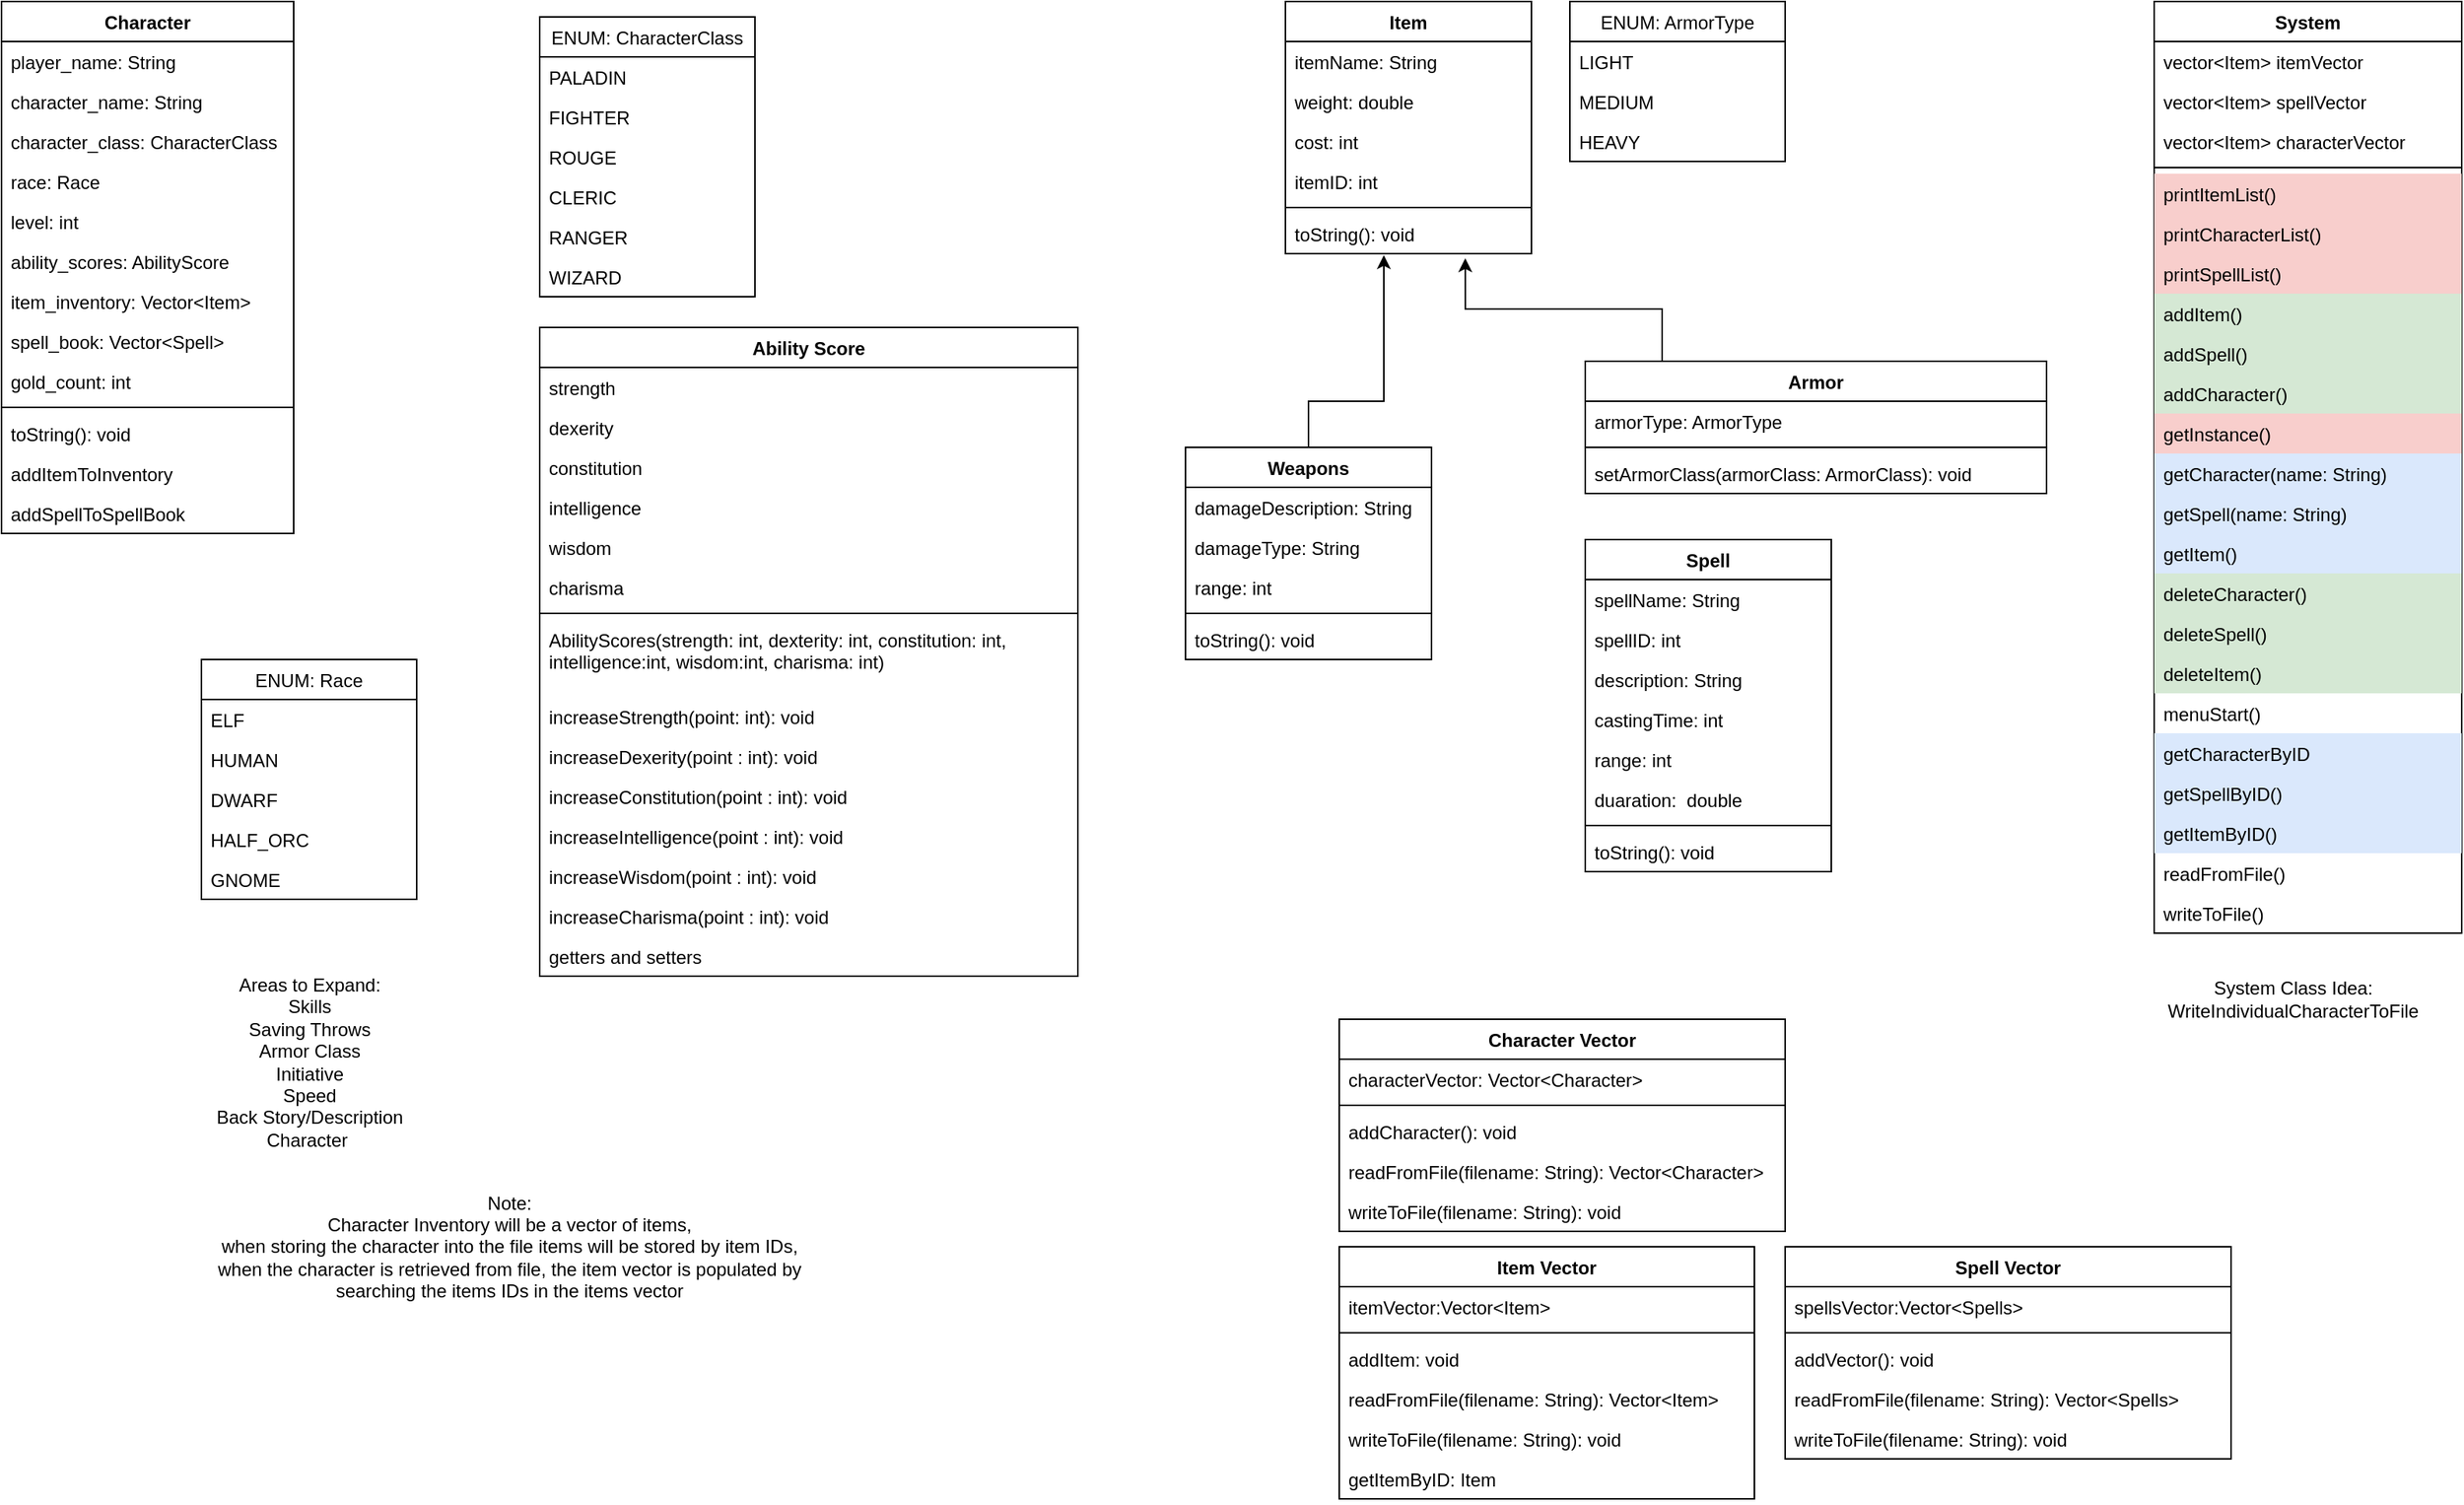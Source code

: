 <mxfile version="14.6.1" type="github">
  <diagram id="Je7I39BmtPtjrCUue1-P" name="Page-1">
    <mxGraphModel dx="2272" dy="762" grid="1" gridSize="10" guides="1" tooltips="1" connect="1" arrows="1" fold="1" page="1" pageScale="1" pageWidth="850" pageHeight="1100" math="0" shadow="0">
      <root>
        <mxCell id="0" />
        <mxCell id="1" parent="0" />
        <mxCell id="IpAcerIv8zXEbrTue4mf-1" value="Character" style="swimlane;fontStyle=1;align=center;verticalAlign=top;childLayout=stackLayout;horizontal=1;startSize=26;horizontalStack=0;resizeParent=1;resizeParentMax=0;resizeLast=0;collapsible=1;marginBottom=0;" parent="1" vertex="1">
          <mxGeometry x="-410" y="40" width="190" height="346" as="geometry" />
        </mxCell>
        <mxCell id="IpAcerIv8zXEbrTue4mf-30" value="player_name: String" style="text;strokeColor=none;fillColor=none;align=left;verticalAlign=top;spacingLeft=4;spacingRight=4;overflow=hidden;rotatable=0;points=[[0,0.5],[1,0.5]];portConstraint=eastwest;" parent="IpAcerIv8zXEbrTue4mf-1" vertex="1">
          <mxGeometry y="26" width="190" height="26" as="geometry" />
        </mxCell>
        <mxCell id="IpAcerIv8zXEbrTue4mf-31" value="character_name: String" style="text;strokeColor=none;fillColor=none;align=left;verticalAlign=top;spacingLeft=4;spacingRight=4;overflow=hidden;rotatable=0;points=[[0,0.5],[1,0.5]];portConstraint=eastwest;" parent="IpAcerIv8zXEbrTue4mf-1" vertex="1">
          <mxGeometry y="52" width="190" height="26" as="geometry" />
        </mxCell>
        <mxCell id="IpAcerIv8zXEbrTue4mf-32" value="character_class: CharacterClass" style="text;strokeColor=none;fillColor=none;align=left;verticalAlign=top;spacingLeft=4;spacingRight=4;overflow=hidden;rotatable=0;points=[[0,0.5],[1,0.5]];portConstraint=eastwest;" parent="IpAcerIv8zXEbrTue4mf-1" vertex="1">
          <mxGeometry y="78" width="190" height="26" as="geometry" />
        </mxCell>
        <mxCell id="IpAcerIv8zXEbrTue4mf-33" value="race: Race" style="text;strokeColor=none;fillColor=none;align=left;verticalAlign=top;spacingLeft=4;spacingRight=4;overflow=hidden;rotatable=0;points=[[0,0.5],[1,0.5]];portConstraint=eastwest;" parent="IpAcerIv8zXEbrTue4mf-1" vertex="1">
          <mxGeometry y="104" width="190" height="26" as="geometry" />
        </mxCell>
        <mxCell id="IpAcerIv8zXEbrTue4mf-34" value="level: int" style="text;strokeColor=none;fillColor=none;align=left;verticalAlign=top;spacingLeft=4;spacingRight=4;overflow=hidden;rotatable=0;points=[[0,0.5],[1,0.5]];portConstraint=eastwest;" parent="IpAcerIv8zXEbrTue4mf-1" vertex="1">
          <mxGeometry y="130" width="190" height="26" as="geometry" />
        </mxCell>
        <mxCell id="IpAcerIv8zXEbrTue4mf-36" value="ability_scores: AbilityScore" style="text;strokeColor=none;fillColor=none;align=left;verticalAlign=top;spacingLeft=4;spacingRight=4;overflow=hidden;rotatable=0;points=[[0,0.5],[1,0.5]];portConstraint=eastwest;" parent="IpAcerIv8zXEbrTue4mf-1" vertex="1">
          <mxGeometry y="156" width="190" height="26" as="geometry" />
        </mxCell>
        <mxCell id="IpAcerIv8zXEbrTue4mf-136" value="item_inventory: Vector&lt;Item&gt;" style="text;strokeColor=none;fillColor=none;align=left;verticalAlign=top;spacingLeft=4;spacingRight=4;overflow=hidden;rotatable=0;points=[[0,0.5],[1,0.5]];portConstraint=eastwest;" parent="IpAcerIv8zXEbrTue4mf-1" vertex="1">
          <mxGeometry y="182" width="190" height="26" as="geometry" />
        </mxCell>
        <mxCell id="IpAcerIv8zXEbrTue4mf-75" value="spell_book: Vector&lt;Spell&gt;" style="text;strokeColor=none;fillColor=none;align=left;verticalAlign=top;spacingLeft=4;spacingRight=4;overflow=hidden;rotatable=0;points=[[0,0.5],[1,0.5]];portConstraint=eastwest;" parent="IpAcerIv8zXEbrTue4mf-1" vertex="1">
          <mxGeometry y="208" width="190" height="26" as="geometry" />
        </mxCell>
        <mxCell id="IpAcerIv8zXEbrTue4mf-37" value="gold_count: int" style="text;strokeColor=none;fillColor=none;align=left;verticalAlign=top;spacingLeft=4;spacingRight=4;overflow=hidden;rotatable=0;points=[[0,0.5],[1,0.5]];portConstraint=eastwest;" parent="IpAcerIv8zXEbrTue4mf-1" vertex="1">
          <mxGeometry y="234" width="190" height="26" as="geometry" />
        </mxCell>
        <mxCell id="IpAcerIv8zXEbrTue4mf-3" value="" style="line;strokeWidth=1;fillColor=none;align=left;verticalAlign=middle;spacingTop=-1;spacingLeft=3;spacingRight=3;rotatable=0;labelPosition=right;points=[];portConstraint=eastwest;" parent="IpAcerIv8zXEbrTue4mf-1" vertex="1">
          <mxGeometry y="260" width="190" height="8" as="geometry" />
        </mxCell>
        <mxCell id="a0Ji7yqXD6FnGkVI4aoF-14" value="toString(): void" style="text;strokeColor=none;fillColor=none;align=left;verticalAlign=top;spacingLeft=4;spacingRight=4;overflow=hidden;rotatable=0;points=[[0,0.5],[1,0.5]];portConstraint=eastwest;" vertex="1" parent="IpAcerIv8zXEbrTue4mf-1">
          <mxGeometry y="268" width="190" height="26" as="geometry" />
        </mxCell>
        <mxCell id="IpAcerIv8zXEbrTue4mf-135" value="addItemToInventory" style="text;strokeColor=none;fillColor=none;align=left;verticalAlign=top;spacingLeft=4;spacingRight=4;overflow=hidden;rotatable=0;points=[[0,0.5],[1,0.5]];portConstraint=eastwest;" parent="IpAcerIv8zXEbrTue4mf-1" vertex="1">
          <mxGeometry y="294" width="190" height="26" as="geometry" />
        </mxCell>
        <mxCell id="a0Ji7yqXD6FnGkVI4aoF-15" value="addSpellToSpellBook" style="text;strokeColor=none;fillColor=none;align=left;verticalAlign=top;spacingLeft=4;spacingRight=4;overflow=hidden;rotatable=0;points=[[0,0.5],[1,0.5]];portConstraint=eastwest;" vertex="1" parent="IpAcerIv8zXEbrTue4mf-1">
          <mxGeometry y="320" width="190" height="26" as="geometry" />
        </mxCell>
        <mxCell id="IpAcerIv8zXEbrTue4mf-5" value="Item" style="swimlane;fontStyle=1;align=center;verticalAlign=top;childLayout=stackLayout;horizontal=1;startSize=26;horizontalStack=0;resizeParent=1;resizeParentMax=0;resizeLast=0;collapsible=1;marginBottom=0;" parent="1" vertex="1">
          <mxGeometry x="425" y="40" width="160" height="164" as="geometry" />
        </mxCell>
        <mxCell id="IpAcerIv8zXEbrTue4mf-6" value="itemName: String" style="text;strokeColor=none;fillColor=none;align=left;verticalAlign=top;spacingLeft=4;spacingRight=4;overflow=hidden;rotatable=0;points=[[0,0.5],[1,0.5]];portConstraint=eastwest;" parent="IpAcerIv8zXEbrTue4mf-5" vertex="1">
          <mxGeometry y="26" width="160" height="26" as="geometry" />
        </mxCell>
        <mxCell id="IpAcerIv8zXEbrTue4mf-54" value="weight: double" style="text;strokeColor=none;fillColor=none;align=left;verticalAlign=top;spacingLeft=4;spacingRight=4;overflow=hidden;rotatable=0;points=[[0,0.5],[1,0.5]];portConstraint=eastwest;" parent="IpAcerIv8zXEbrTue4mf-5" vertex="1">
          <mxGeometry y="52" width="160" height="26" as="geometry" />
        </mxCell>
        <mxCell id="IpAcerIv8zXEbrTue4mf-55" value="cost: int" style="text;strokeColor=none;fillColor=none;align=left;verticalAlign=top;spacingLeft=4;spacingRight=4;overflow=hidden;rotatable=0;points=[[0,0.5],[1,0.5]];portConstraint=eastwest;" parent="IpAcerIv8zXEbrTue4mf-5" vertex="1">
          <mxGeometry y="78" width="160" height="26" as="geometry" />
        </mxCell>
        <mxCell id="IpAcerIv8zXEbrTue4mf-126" value="itemID: int" style="text;strokeColor=none;fillColor=none;align=left;verticalAlign=top;spacingLeft=4;spacingRight=4;overflow=hidden;rotatable=0;points=[[0,0.5],[1,0.5]];portConstraint=eastwest;" parent="IpAcerIv8zXEbrTue4mf-5" vertex="1">
          <mxGeometry y="104" width="160" height="26" as="geometry" />
        </mxCell>
        <mxCell id="IpAcerIv8zXEbrTue4mf-7" value="" style="line;strokeWidth=1;fillColor=none;align=left;verticalAlign=middle;spacingTop=-1;spacingLeft=3;spacingRight=3;rotatable=0;labelPosition=right;points=[];portConstraint=eastwest;" parent="IpAcerIv8zXEbrTue4mf-5" vertex="1">
          <mxGeometry y="130" width="160" height="8" as="geometry" />
        </mxCell>
        <mxCell id="IpAcerIv8zXEbrTue4mf-8" value="toString(): void" style="text;strokeColor=none;fillColor=none;align=left;verticalAlign=top;spacingLeft=4;spacingRight=4;overflow=hidden;rotatable=0;points=[[0,0.5],[1,0.5]];portConstraint=eastwest;" parent="IpAcerIv8zXEbrTue4mf-5" vertex="1">
          <mxGeometry y="138" width="160" height="26" as="geometry" />
        </mxCell>
        <mxCell id="IpAcerIv8zXEbrTue4mf-9" value="Item Vector" style="swimlane;fontStyle=1;align=center;verticalAlign=top;childLayout=stackLayout;horizontal=1;startSize=26;horizontalStack=0;resizeParent=1;resizeParentMax=0;resizeLast=0;collapsible=1;marginBottom=0;" parent="1" vertex="1">
          <mxGeometry x="460" y="850" width="270" height="164" as="geometry" />
        </mxCell>
        <mxCell id="IpAcerIv8zXEbrTue4mf-10" value="itemVector:Vector&lt;Item&gt;" style="text;strokeColor=none;fillColor=none;align=left;verticalAlign=top;spacingLeft=4;spacingRight=4;overflow=hidden;rotatable=0;points=[[0,0.5],[1,0.5]];portConstraint=eastwest;" parent="IpAcerIv8zXEbrTue4mf-9" vertex="1">
          <mxGeometry y="26" width="270" height="26" as="geometry" />
        </mxCell>
        <mxCell id="IpAcerIv8zXEbrTue4mf-11" value="" style="line;strokeWidth=1;fillColor=none;align=left;verticalAlign=middle;spacingTop=-1;spacingLeft=3;spacingRight=3;rotatable=0;labelPosition=right;points=[];portConstraint=eastwest;" parent="IpAcerIv8zXEbrTue4mf-9" vertex="1">
          <mxGeometry y="52" width="270" height="8" as="geometry" />
        </mxCell>
        <mxCell id="IpAcerIv8zXEbrTue4mf-12" value="addItem: void" style="text;strokeColor=none;fillColor=none;align=left;verticalAlign=top;spacingLeft=4;spacingRight=4;overflow=hidden;rotatable=0;points=[[0,0.5],[1,0.5]];portConstraint=eastwest;" parent="IpAcerIv8zXEbrTue4mf-9" vertex="1">
          <mxGeometry y="60" width="270" height="26" as="geometry" />
        </mxCell>
        <mxCell id="IpAcerIv8zXEbrTue4mf-142" value="readFromFile(filename: String): Vector&lt;Item&gt;" style="text;strokeColor=none;fillColor=none;align=left;verticalAlign=top;spacingLeft=4;spacingRight=4;overflow=hidden;rotatable=0;points=[[0,0.5],[1,0.5]];portConstraint=eastwest;" parent="IpAcerIv8zXEbrTue4mf-9" vertex="1">
          <mxGeometry y="86" width="270" height="26" as="geometry" />
        </mxCell>
        <mxCell id="IpAcerIv8zXEbrTue4mf-143" value="writeToFile(filename: String): void" style="text;strokeColor=none;fillColor=none;align=left;verticalAlign=top;spacingLeft=4;spacingRight=4;overflow=hidden;rotatable=0;points=[[0,0.5],[1,0.5]];portConstraint=eastwest;" parent="IpAcerIv8zXEbrTue4mf-9" vertex="1">
          <mxGeometry y="112" width="270" height="26" as="geometry" />
        </mxCell>
        <mxCell id="IpAcerIv8zXEbrTue4mf-144" value="getItemByID: Item" style="text;strokeColor=none;fillColor=none;align=left;verticalAlign=top;spacingLeft=4;spacingRight=4;overflow=hidden;rotatable=0;points=[[0,0.5],[1,0.5]];portConstraint=eastwest;" parent="IpAcerIv8zXEbrTue4mf-9" vertex="1">
          <mxGeometry y="138" width="270" height="26" as="geometry" />
        </mxCell>
        <mxCell id="IpAcerIv8zXEbrTue4mf-13" value="Spell" style="swimlane;fontStyle=1;align=center;verticalAlign=top;childLayout=stackLayout;horizontal=1;startSize=26;horizontalStack=0;resizeParent=1;resizeParentMax=0;resizeLast=0;collapsible=1;marginBottom=0;" parent="1" vertex="1">
          <mxGeometry x="620" y="390" width="160" height="216" as="geometry" />
        </mxCell>
        <mxCell id="IpAcerIv8zXEbrTue4mf-14" value="spellName: String" style="text;strokeColor=none;fillColor=none;align=left;verticalAlign=top;spacingLeft=4;spacingRight=4;overflow=hidden;rotatable=0;points=[[0,0.5],[1,0.5]];portConstraint=eastwest;" parent="IpAcerIv8zXEbrTue4mf-13" vertex="1">
          <mxGeometry y="26" width="160" height="26" as="geometry" />
        </mxCell>
        <mxCell id="IpAcerIv8zXEbrTue4mf-137" value="spellID: int" style="text;strokeColor=none;fillColor=none;align=left;verticalAlign=top;spacingLeft=4;spacingRight=4;overflow=hidden;rotatable=0;points=[[0,0.5],[1,0.5]];portConstraint=eastwest;" parent="IpAcerIv8zXEbrTue4mf-13" vertex="1">
          <mxGeometry y="52" width="160" height="26" as="geometry" />
        </mxCell>
        <mxCell id="IpAcerIv8zXEbrTue4mf-121" value="description: String" style="text;strokeColor=none;fillColor=none;align=left;verticalAlign=top;spacingLeft=4;spacingRight=4;overflow=hidden;rotatable=0;points=[[0,0.5],[1,0.5]];portConstraint=eastwest;" parent="IpAcerIv8zXEbrTue4mf-13" vertex="1">
          <mxGeometry y="78" width="160" height="26" as="geometry" />
        </mxCell>
        <mxCell id="IpAcerIv8zXEbrTue4mf-122" value="castingTime: int" style="text;strokeColor=none;fillColor=none;align=left;verticalAlign=top;spacingLeft=4;spacingRight=4;overflow=hidden;rotatable=0;points=[[0,0.5],[1,0.5]];portConstraint=eastwest;" parent="IpAcerIv8zXEbrTue4mf-13" vertex="1">
          <mxGeometry y="104" width="160" height="26" as="geometry" />
        </mxCell>
        <mxCell id="IpAcerIv8zXEbrTue4mf-123" value="range: int" style="text;strokeColor=none;fillColor=none;align=left;verticalAlign=top;spacingLeft=4;spacingRight=4;overflow=hidden;rotatable=0;points=[[0,0.5],[1,0.5]];portConstraint=eastwest;" parent="IpAcerIv8zXEbrTue4mf-13" vertex="1">
          <mxGeometry y="130" width="160" height="26" as="geometry" />
        </mxCell>
        <mxCell id="IpAcerIv8zXEbrTue4mf-124" value="duaration:  double" style="text;strokeColor=none;fillColor=none;align=left;verticalAlign=top;spacingLeft=4;spacingRight=4;overflow=hidden;rotatable=0;points=[[0,0.5],[1,0.5]];portConstraint=eastwest;" parent="IpAcerIv8zXEbrTue4mf-13" vertex="1">
          <mxGeometry y="156" width="160" height="26" as="geometry" />
        </mxCell>
        <mxCell id="IpAcerIv8zXEbrTue4mf-15" value="" style="line;strokeWidth=1;fillColor=none;align=left;verticalAlign=middle;spacingTop=-1;spacingLeft=3;spacingRight=3;rotatable=0;labelPosition=right;points=[];portConstraint=eastwest;" parent="IpAcerIv8zXEbrTue4mf-13" vertex="1">
          <mxGeometry y="182" width="160" height="8" as="geometry" />
        </mxCell>
        <mxCell id="IpAcerIv8zXEbrTue4mf-16" value="toString(): void" style="text;strokeColor=none;fillColor=none;align=left;verticalAlign=top;spacingLeft=4;spacingRight=4;overflow=hidden;rotatable=0;points=[[0,0.5],[1,0.5]];portConstraint=eastwest;" parent="IpAcerIv8zXEbrTue4mf-13" vertex="1">
          <mxGeometry y="190" width="160" height="26" as="geometry" />
        </mxCell>
        <mxCell id="IpAcerIv8zXEbrTue4mf-17" value="Ability Score" style="swimlane;fontStyle=1;align=center;verticalAlign=top;childLayout=stackLayout;horizontal=1;startSize=26;horizontalStack=0;resizeParent=1;resizeParentMax=0;resizeLast=0;collapsible=1;marginBottom=0;" parent="1" vertex="1">
          <mxGeometry x="-60" y="252" width="350" height="422" as="geometry" />
        </mxCell>
        <mxCell id="IpAcerIv8zXEbrTue4mf-104" value="strength" style="text;strokeColor=none;fillColor=none;align=left;verticalAlign=top;spacingLeft=4;spacingRight=4;overflow=hidden;rotatable=0;points=[[0,0.5],[1,0.5]];portConstraint=eastwest;" parent="IpAcerIv8zXEbrTue4mf-17" vertex="1">
          <mxGeometry y="26" width="350" height="26" as="geometry" />
        </mxCell>
        <mxCell id="IpAcerIv8zXEbrTue4mf-105" value="dexerity" style="text;strokeColor=none;fillColor=none;align=left;verticalAlign=top;spacingLeft=4;spacingRight=4;overflow=hidden;rotatable=0;points=[[0,0.5],[1,0.5]];portConstraint=eastwest;" parent="IpAcerIv8zXEbrTue4mf-17" vertex="1">
          <mxGeometry y="52" width="350" height="26" as="geometry" />
        </mxCell>
        <mxCell id="IpAcerIv8zXEbrTue4mf-18" value="constitution" style="text;strokeColor=none;fillColor=none;align=left;verticalAlign=top;spacingLeft=4;spacingRight=4;overflow=hidden;rotatable=0;points=[[0,0.5],[1,0.5]];portConstraint=eastwest;" parent="IpAcerIv8zXEbrTue4mf-17" vertex="1">
          <mxGeometry y="78" width="350" height="26" as="geometry" />
        </mxCell>
        <mxCell id="IpAcerIv8zXEbrTue4mf-106" value="intelligence" style="text;strokeColor=none;fillColor=none;align=left;verticalAlign=top;spacingLeft=4;spacingRight=4;overflow=hidden;rotatable=0;points=[[0,0.5],[1,0.5]];portConstraint=eastwest;" parent="IpAcerIv8zXEbrTue4mf-17" vertex="1">
          <mxGeometry y="104" width="350" height="26" as="geometry" />
        </mxCell>
        <mxCell id="IpAcerIv8zXEbrTue4mf-107" value="wisdom" style="text;strokeColor=none;fillColor=none;align=left;verticalAlign=top;spacingLeft=4;spacingRight=4;overflow=hidden;rotatable=0;points=[[0,0.5],[1,0.5]];portConstraint=eastwest;" parent="IpAcerIv8zXEbrTue4mf-17" vertex="1">
          <mxGeometry y="130" width="350" height="26" as="geometry" />
        </mxCell>
        <mxCell id="IpAcerIv8zXEbrTue4mf-108" value="charisma" style="text;strokeColor=none;fillColor=none;align=left;verticalAlign=top;spacingLeft=4;spacingRight=4;overflow=hidden;rotatable=0;points=[[0,0.5],[1,0.5]];portConstraint=eastwest;" parent="IpAcerIv8zXEbrTue4mf-17" vertex="1">
          <mxGeometry y="156" width="350" height="26" as="geometry" />
        </mxCell>
        <mxCell id="IpAcerIv8zXEbrTue4mf-19" value="" style="line;strokeWidth=1;fillColor=none;align=left;verticalAlign=middle;spacingTop=-1;spacingLeft=3;spacingRight=3;rotatable=0;labelPosition=right;points=[];portConstraint=eastwest;" parent="IpAcerIv8zXEbrTue4mf-17" vertex="1">
          <mxGeometry y="182" width="350" height="8" as="geometry" />
        </mxCell>
        <mxCell id="IpAcerIv8zXEbrTue4mf-20" value="AbilityScores(strength: int, dexterity: int, constitution: int, &#xa;intelligence:int, wisdom:int, charisma: int)" style="text;strokeColor=none;fillColor=none;align=left;verticalAlign=top;spacingLeft=4;spacingRight=4;overflow=hidden;rotatable=0;points=[[0,0.5],[1,0.5]];portConstraint=eastwest;" parent="IpAcerIv8zXEbrTue4mf-17" vertex="1">
          <mxGeometry y="190" width="350" height="50" as="geometry" />
        </mxCell>
        <mxCell id="jsiTyBa5Mc0k6cZtZ1w--1" value="increaseStrength(point: int): void" style="text;strokeColor=none;fillColor=none;align=left;verticalAlign=top;spacingLeft=4;spacingRight=4;overflow=hidden;rotatable=0;points=[[0,0.5],[1,0.5]];portConstraint=eastwest;" parent="IpAcerIv8zXEbrTue4mf-17" vertex="1">
          <mxGeometry y="240" width="350" height="26" as="geometry" />
        </mxCell>
        <mxCell id="IpAcerIv8zXEbrTue4mf-109" value="increaseDexerity(point : int): void" style="text;strokeColor=none;fillColor=none;align=left;verticalAlign=top;spacingLeft=4;spacingRight=4;overflow=hidden;rotatable=0;points=[[0,0.5],[1,0.5]];portConstraint=eastwest;" parent="IpAcerIv8zXEbrTue4mf-17" vertex="1">
          <mxGeometry y="266" width="350" height="26" as="geometry" />
        </mxCell>
        <mxCell id="IpAcerIv8zXEbrTue4mf-110" value="increaseConstitution(point : int): void" style="text;strokeColor=none;fillColor=none;align=left;verticalAlign=top;spacingLeft=4;spacingRight=4;overflow=hidden;rotatable=0;points=[[0,0.5],[1,0.5]];portConstraint=eastwest;" parent="IpAcerIv8zXEbrTue4mf-17" vertex="1">
          <mxGeometry y="292" width="350" height="26" as="geometry" />
        </mxCell>
        <mxCell id="IpAcerIv8zXEbrTue4mf-111" value="increaseIntelligence(point : int): void" style="text;strokeColor=none;fillColor=none;align=left;verticalAlign=top;spacingLeft=4;spacingRight=4;overflow=hidden;rotatable=0;points=[[0,0.5],[1,0.5]];portConstraint=eastwest;" parent="IpAcerIv8zXEbrTue4mf-17" vertex="1">
          <mxGeometry y="318" width="350" height="26" as="geometry" />
        </mxCell>
        <mxCell id="IpAcerIv8zXEbrTue4mf-112" value="increaseWisdom(point : int): void" style="text;strokeColor=none;fillColor=none;align=left;verticalAlign=top;spacingLeft=4;spacingRight=4;overflow=hidden;rotatable=0;points=[[0,0.5],[1,0.5]];portConstraint=eastwest;" parent="IpAcerIv8zXEbrTue4mf-17" vertex="1">
          <mxGeometry y="344" width="350" height="26" as="geometry" />
        </mxCell>
        <mxCell id="IpAcerIv8zXEbrTue4mf-115" value="increaseCharisma(point : int): void" style="text;strokeColor=none;fillColor=none;align=left;verticalAlign=top;spacingLeft=4;spacingRight=4;overflow=hidden;rotatable=0;points=[[0,0.5],[1,0.5]];portConstraint=eastwest;" parent="IpAcerIv8zXEbrTue4mf-17" vertex="1">
          <mxGeometry y="370" width="350" height="26" as="geometry" />
        </mxCell>
        <mxCell id="IpAcerIv8zXEbrTue4mf-113" value="getters and setters" style="text;strokeColor=none;fillColor=none;align=left;verticalAlign=top;spacingLeft=4;spacingRight=4;overflow=hidden;rotatable=0;points=[[0,0.5],[1,0.5]];portConstraint=eastwest;" parent="IpAcerIv8zXEbrTue4mf-17" vertex="1">
          <mxGeometry y="396" width="350" height="26" as="geometry" />
        </mxCell>
        <mxCell id="IpAcerIv8zXEbrTue4mf-21" value="ENUM: Race" style="swimlane;fontStyle=0;childLayout=stackLayout;horizontal=1;startSize=26;fillColor=none;horizontalStack=0;resizeParent=1;resizeParentMax=0;resizeLast=0;collapsible=1;marginBottom=0;" parent="1" vertex="1">
          <mxGeometry x="-280" y="468" width="140" height="156" as="geometry" />
        </mxCell>
        <mxCell id="IpAcerIv8zXEbrTue4mf-22" value="ELF" style="text;strokeColor=none;fillColor=none;align=left;verticalAlign=top;spacingLeft=4;spacingRight=4;overflow=hidden;rotatable=0;points=[[0,0.5],[1,0.5]];portConstraint=eastwest;" parent="IpAcerIv8zXEbrTue4mf-21" vertex="1">
          <mxGeometry y="26" width="140" height="26" as="geometry" />
        </mxCell>
        <mxCell id="IpAcerIv8zXEbrTue4mf-23" value="HUMAN" style="text;strokeColor=none;fillColor=none;align=left;verticalAlign=top;spacingLeft=4;spacingRight=4;overflow=hidden;rotatable=0;points=[[0,0.5],[1,0.5]];portConstraint=eastwest;" parent="IpAcerIv8zXEbrTue4mf-21" vertex="1">
          <mxGeometry y="52" width="140" height="26" as="geometry" />
        </mxCell>
        <mxCell id="IpAcerIv8zXEbrTue4mf-43" value="DWARF" style="text;strokeColor=none;fillColor=none;align=left;verticalAlign=top;spacingLeft=4;spacingRight=4;overflow=hidden;rotatable=0;points=[[0,0.5],[1,0.5]];portConstraint=eastwest;" parent="IpAcerIv8zXEbrTue4mf-21" vertex="1">
          <mxGeometry y="78" width="140" height="26" as="geometry" />
        </mxCell>
        <mxCell id="IpAcerIv8zXEbrTue4mf-44" value="HALF_ORC" style="text;strokeColor=none;fillColor=none;align=left;verticalAlign=top;spacingLeft=4;spacingRight=4;overflow=hidden;rotatable=0;points=[[0,0.5],[1,0.5]];portConstraint=eastwest;" parent="IpAcerIv8zXEbrTue4mf-21" vertex="1">
          <mxGeometry y="104" width="140" height="26" as="geometry" />
        </mxCell>
        <mxCell id="IpAcerIv8zXEbrTue4mf-24" value="GNOME" style="text;strokeColor=none;fillColor=none;align=left;verticalAlign=top;spacingLeft=4;spacingRight=4;overflow=hidden;rotatable=0;points=[[0,0.5],[1,0.5]];portConstraint=eastwest;" parent="IpAcerIv8zXEbrTue4mf-21" vertex="1">
          <mxGeometry y="130" width="140" height="26" as="geometry" />
        </mxCell>
        <mxCell id="IpAcerIv8zXEbrTue4mf-25" value="Character Vector" style="swimlane;fontStyle=1;align=center;verticalAlign=top;childLayout=stackLayout;horizontal=1;startSize=26;horizontalStack=0;resizeParent=1;resizeParentMax=0;resizeLast=0;collapsible=1;marginBottom=0;" parent="1" vertex="1">
          <mxGeometry x="460" y="702" width="290" height="138" as="geometry" />
        </mxCell>
        <mxCell id="IpAcerIv8zXEbrTue4mf-26" value="characterVector: Vector&lt;Character&gt;" style="text;strokeColor=none;fillColor=none;align=left;verticalAlign=top;spacingLeft=4;spacingRight=4;overflow=hidden;rotatable=0;points=[[0,0.5],[1,0.5]];portConstraint=eastwest;" parent="IpAcerIv8zXEbrTue4mf-25" vertex="1">
          <mxGeometry y="26" width="290" height="26" as="geometry" />
        </mxCell>
        <mxCell id="IpAcerIv8zXEbrTue4mf-27" value="" style="line;strokeWidth=1;fillColor=none;align=left;verticalAlign=middle;spacingTop=-1;spacingLeft=3;spacingRight=3;rotatable=0;labelPosition=right;points=[];portConstraint=eastwest;" parent="IpAcerIv8zXEbrTue4mf-25" vertex="1">
          <mxGeometry y="52" width="290" height="8" as="geometry" />
        </mxCell>
        <mxCell id="IpAcerIv8zXEbrTue4mf-28" value="addCharacter(): void" style="text;strokeColor=none;fillColor=none;align=left;verticalAlign=top;spacingLeft=4;spacingRight=4;overflow=hidden;rotatable=0;points=[[0,0.5],[1,0.5]];portConstraint=eastwest;" parent="IpAcerIv8zXEbrTue4mf-25" vertex="1">
          <mxGeometry y="60" width="290" height="26" as="geometry" />
        </mxCell>
        <mxCell id="IpAcerIv8zXEbrTue4mf-140" value="readFromFile(filename: String): Vector&lt;Character&gt;" style="text;strokeColor=none;fillColor=none;align=left;verticalAlign=top;spacingLeft=4;spacingRight=4;overflow=hidden;rotatable=0;points=[[0,0.5],[1,0.5]];portConstraint=eastwest;" parent="IpAcerIv8zXEbrTue4mf-25" vertex="1">
          <mxGeometry y="86" width="290" height="26" as="geometry" />
        </mxCell>
        <mxCell id="IpAcerIv8zXEbrTue4mf-141" value="writeToFile(filename: String): void" style="text;strokeColor=none;fillColor=none;align=left;verticalAlign=top;spacingLeft=4;spacingRight=4;overflow=hidden;rotatable=0;points=[[0,0.5],[1,0.5]];portConstraint=eastwest;" parent="IpAcerIv8zXEbrTue4mf-25" vertex="1">
          <mxGeometry y="112" width="290" height="26" as="geometry" />
        </mxCell>
        <mxCell id="IpAcerIv8zXEbrTue4mf-42" value="Areas to Expand:&lt;br&gt;Skills&lt;br&gt;Saving Throws&lt;br&gt;Armor Class&lt;br&gt;Initiative&lt;br&gt;Speed&lt;br&gt;Back Story/Description&lt;br&gt;Character&amp;nbsp;" style="text;html=1;align=center;verticalAlign=middle;resizable=0;points=[];autosize=1;" parent="1" vertex="1">
          <mxGeometry x="-280" y="670" width="140" height="120" as="geometry" />
        </mxCell>
        <mxCell id="IpAcerIv8zXEbrTue4mf-45" value="ENUM: CharacterClass" style="swimlane;fontStyle=0;childLayout=stackLayout;horizontal=1;startSize=26;fillColor=none;horizontalStack=0;resizeParent=1;resizeParentMax=0;resizeLast=0;collapsible=1;marginBottom=0;" parent="1" vertex="1">
          <mxGeometry x="-60" y="50" width="140" height="182" as="geometry" />
        </mxCell>
        <mxCell id="IpAcerIv8zXEbrTue4mf-46" value="PALADIN" style="text;strokeColor=none;fillColor=none;align=left;verticalAlign=top;spacingLeft=4;spacingRight=4;overflow=hidden;rotatable=0;points=[[0,0.5],[1,0.5]];portConstraint=eastwest;" parent="IpAcerIv8zXEbrTue4mf-45" vertex="1">
          <mxGeometry y="26" width="140" height="26" as="geometry" />
        </mxCell>
        <mxCell id="IpAcerIv8zXEbrTue4mf-49" value="FIGHTER" style="text;strokeColor=none;fillColor=none;align=left;verticalAlign=top;spacingLeft=4;spacingRight=4;overflow=hidden;rotatable=0;points=[[0,0.5],[1,0.5]];portConstraint=eastwest;" parent="IpAcerIv8zXEbrTue4mf-45" vertex="1">
          <mxGeometry y="52" width="140" height="26" as="geometry" />
        </mxCell>
        <mxCell id="IpAcerIv8zXEbrTue4mf-47" value="ROUGE" style="text;strokeColor=none;fillColor=none;align=left;verticalAlign=top;spacingLeft=4;spacingRight=4;overflow=hidden;rotatable=0;points=[[0,0.5],[1,0.5]];portConstraint=eastwest;" parent="IpAcerIv8zXEbrTue4mf-45" vertex="1">
          <mxGeometry y="78" width="140" height="26" as="geometry" />
        </mxCell>
        <mxCell id="IpAcerIv8zXEbrTue4mf-50" value="CLERIC" style="text;strokeColor=none;fillColor=none;align=left;verticalAlign=top;spacingLeft=4;spacingRight=4;overflow=hidden;rotatable=0;points=[[0,0.5],[1,0.5]];portConstraint=eastwest;" parent="IpAcerIv8zXEbrTue4mf-45" vertex="1">
          <mxGeometry y="104" width="140" height="26" as="geometry" />
        </mxCell>
        <mxCell id="IpAcerIv8zXEbrTue4mf-48" value="RANGER" style="text;strokeColor=none;fillColor=none;align=left;verticalAlign=top;spacingLeft=4;spacingRight=4;overflow=hidden;rotatable=0;points=[[0,0.5],[1,0.5]];portConstraint=eastwest;" parent="IpAcerIv8zXEbrTue4mf-45" vertex="1">
          <mxGeometry y="130" width="140" height="26" as="geometry" />
        </mxCell>
        <mxCell id="IpAcerIv8zXEbrTue4mf-53" value="WIZARD" style="text;strokeColor=none;fillColor=none;align=left;verticalAlign=top;spacingLeft=4;spacingRight=4;overflow=hidden;rotatable=0;points=[[0,0.5],[1,0.5]];portConstraint=eastwest;" parent="IpAcerIv8zXEbrTue4mf-45" vertex="1">
          <mxGeometry y="156" width="140" height="26" as="geometry" />
        </mxCell>
        <mxCell id="IpAcerIv8zXEbrTue4mf-87" style="edgeStyle=orthogonalEdgeStyle;rounded=0;orthogonalLoop=1;jettySize=auto;html=1;exitX=0.5;exitY=0;exitDx=0;exitDy=0;entryX=0.4;entryY=1.038;entryDx=0;entryDy=0;entryPerimeter=0;" parent="1" source="IpAcerIv8zXEbrTue4mf-149" target="IpAcerIv8zXEbrTue4mf-8" edge="1">
          <mxGeometry relative="1" as="geometry">
            <Array as="points">
              <mxPoint x="440" y="300" />
              <mxPoint x="489" y="300" />
            </Array>
            <mxPoint x="440" y="300" as="sourcePoint" />
          </mxGeometry>
        </mxCell>
        <mxCell id="IpAcerIv8zXEbrTue4mf-88" style="edgeStyle=orthogonalEdgeStyle;rounded=0;orthogonalLoop=1;jettySize=auto;html=1;exitX=0.25;exitY=0;exitDx=0;exitDy=0;entryX=0.731;entryY=1.115;entryDx=0;entryDy=0;entryPerimeter=0;" parent="1" source="IpAcerIv8zXEbrTue4mf-67" target="IpAcerIv8zXEbrTue4mf-8" edge="1">
          <mxGeometry relative="1" as="geometry">
            <Array as="points">
              <mxPoint x="670" y="274" />
              <mxPoint x="670" y="240" />
              <mxPoint x="542" y="240" />
            </Array>
          </mxGeometry>
        </mxCell>
        <mxCell id="IpAcerIv8zXEbrTue4mf-67" value="Armor" style="swimlane;fontStyle=1;align=center;verticalAlign=top;childLayout=stackLayout;horizontal=1;startSize=26;horizontalStack=0;resizeParent=1;resizeParentMax=0;resizeLast=0;collapsible=1;marginBottom=0;" parent="1" vertex="1">
          <mxGeometry x="620" y="274" width="300" height="86" as="geometry" />
        </mxCell>
        <mxCell id="IpAcerIv8zXEbrTue4mf-68" value="armorType: ArmorType" style="text;strokeColor=none;fillColor=none;align=left;verticalAlign=top;spacingLeft=4;spacingRight=4;overflow=hidden;rotatable=0;points=[[0,0.5],[1,0.5]];portConstraint=eastwest;" parent="IpAcerIv8zXEbrTue4mf-67" vertex="1">
          <mxGeometry y="26" width="300" height="26" as="geometry" />
        </mxCell>
        <mxCell id="IpAcerIv8zXEbrTue4mf-69" value="" style="line;strokeWidth=1;fillColor=none;align=left;verticalAlign=middle;spacingTop=-1;spacingLeft=3;spacingRight=3;rotatable=0;labelPosition=right;points=[];portConstraint=eastwest;" parent="IpAcerIv8zXEbrTue4mf-67" vertex="1">
          <mxGeometry y="52" width="300" height="8" as="geometry" />
        </mxCell>
        <mxCell id="IpAcerIv8zXEbrTue4mf-70" value="setArmorClass(armorClass: ArmorClass): void" style="text;strokeColor=none;fillColor=none;align=left;verticalAlign=top;spacingLeft=4;spacingRight=4;overflow=hidden;rotatable=0;points=[[0,0.5],[1,0.5]];portConstraint=eastwest;" parent="IpAcerIv8zXEbrTue4mf-67" vertex="1">
          <mxGeometry y="60" width="300" height="26" as="geometry" />
        </mxCell>
        <mxCell id="IpAcerIv8zXEbrTue4mf-117" value="Spell Vector" style="swimlane;fontStyle=1;align=center;verticalAlign=top;childLayout=stackLayout;horizontal=1;startSize=26;horizontalStack=0;resizeParent=1;resizeParentMax=0;resizeLast=0;collapsible=1;marginBottom=0;" parent="1" vertex="1">
          <mxGeometry x="750" y="850" width="290" height="138" as="geometry" />
        </mxCell>
        <mxCell id="IpAcerIv8zXEbrTue4mf-118" value="spellsVector:Vector&lt;Spells&gt;" style="text;strokeColor=none;fillColor=none;align=left;verticalAlign=top;spacingLeft=4;spacingRight=4;overflow=hidden;rotatable=0;points=[[0,0.5],[1,0.5]];portConstraint=eastwest;" parent="IpAcerIv8zXEbrTue4mf-117" vertex="1">
          <mxGeometry y="26" width="290" height="26" as="geometry" />
        </mxCell>
        <mxCell id="IpAcerIv8zXEbrTue4mf-119" value="" style="line;strokeWidth=1;fillColor=none;align=left;verticalAlign=middle;spacingTop=-1;spacingLeft=3;spacingRight=3;rotatable=0;labelPosition=right;points=[];portConstraint=eastwest;" parent="IpAcerIv8zXEbrTue4mf-117" vertex="1">
          <mxGeometry y="52" width="290" height="8" as="geometry" />
        </mxCell>
        <mxCell id="IpAcerIv8zXEbrTue4mf-138" value="addVector(): void" style="text;strokeColor=none;fillColor=none;align=left;verticalAlign=top;spacingLeft=4;spacingRight=4;overflow=hidden;rotatable=0;points=[[0,0.5],[1,0.5]];portConstraint=eastwest;" parent="IpAcerIv8zXEbrTue4mf-117" vertex="1">
          <mxGeometry y="60" width="290" height="26" as="geometry" />
        </mxCell>
        <mxCell id="IpAcerIv8zXEbrTue4mf-139" value="readFromFile(filename: String): Vector&lt;Spells&gt;" style="text;strokeColor=none;fillColor=none;align=left;verticalAlign=top;spacingLeft=4;spacingRight=4;overflow=hidden;rotatable=0;points=[[0,0.5],[1,0.5]];portConstraint=eastwest;" parent="IpAcerIv8zXEbrTue4mf-117" vertex="1">
          <mxGeometry y="86" width="290" height="26" as="geometry" />
        </mxCell>
        <mxCell id="IpAcerIv8zXEbrTue4mf-120" value="writeToFile(filename: String): void" style="text;strokeColor=none;fillColor=none;align=left;verticalAlign=top;spacingLeft=4;spacingRight=4;overflow=hidden;rotatable=0;points=[[0,0.5],[1,0.5]];portConstraint=eastwest;" parent="IpAcerIv8zXEbrTue4mf-117" vertex="1">
          <mxGeometry y="112" width="290" height="26" as="geometry" />
        </mxCell>
        <mxCell id="IpAcerIv8zXEbrTue4mf-125" value="Note:&lt;br&gt;Character Inventory will be a vector of items,&lt;br&gt;when storing the character into the file items will be stored by item IDs,&lt;br&gt;when the character is retrieved from file, the item vector is populated by &lt;br&gt;searching the items IDs in the items vector" style="text;html=1;align=center;verticalAlign=middle;resizable=0;points=[];autosize=1;" parent="1" vertex="1">
          <mxGeometry x="-280" y="810" width="400" height="80" as="geometry" />
        </mxCell>
        <mxCell id="IpAcerIv8zXEbrTue4mf-127" value="ENUM: ArmorType" style="swimlane;fontStyle=0;childLayout=stackLayout;horizontal=1;startSize=26;fillColor=none;horizontalStack=0;resizeParent=1;resizeParentMax=0;resizeLast=0;collapsible=1;marginBottom=0;" parent="1" vertex="1">
          <mxGeometry x="610" y="40" width="140" height="104" as="geometry" />
        </mxCell>
        <mxCell id="IpAcerIv8zXEbrTue4mf-128" value="LIGHT" style="text;strokeColor=none;fillColor=none;align=left;verticalAlign=top;spacingLeft=4;spacingRight=4;overflow=hidden;rotatable=0;points=[[0,0.5],[1,0.5]];portConstraint=eastwest;" parent="IpAcerIv8zXEbrTue4mf-127" vertex="1">
          <mxGeometry y="26" width="140" height="26" as="geometry" />
        </mxCell>
        <mxCell id="IpAcerIv8zXEbrTue4mf-129" value="MEDIUM" style="text;strokeColor=none;fillColor=none;align=left;verticalAlign=top;spacingLeft=4;spacingRight=4;overflow=hidden;rotatable=0;points=[[0,0.5],[1,0.5]];portConstraint=eastwest;" parent="IpAcerIv8zXEbrTue4mf-127" vertex="1">
          <mxGeometry y="52" width="140" height="26" as="geometry" />
        </mxCell>
        <mxCell id="IpAcerIv8zXEbrTue4mf-130" value="HEAVY" style="text;strokeColor=none;fillColor=none;align=left;verticalAlign=top;spacingLeft=4;spacingRight=4;overflow=hidden;rotatable=0;points=[[0,0.5],[1,0.5]];portConstraint=eastwest;" parent="IpAcerIv8zXEbrTue4mf-127" vertex="1">
          <mxGeometry y="78" width="140" height="26" as="geometry" />
        </mxCell>
        <mxCell id="IpAcerIv8zXEbrTue4mf-149" value="Weapons" style="swimlane;fontStyle=1;align=center;verticalAlign=top;childLayout=stackLayout;horizontal=1;startSize=26;horizontalStack=0;resizeParent=1;resizeParentMax=0;resizeLast=0;collapsible=1;marginBottom=0;" parent="1" vertex="1">
          <mxGeometry x="360" y="330" width="160" height="138" as="geometry" />
        </mxCell>
        <mxCell id="IpAcerIv8zXEbrTue4mf-150" value="damageDescription: String" style="text;strokeColor=none;fillColor=none;align=left;verticalAlign=top;spacingLeft=4;spacingRight=4;overflow=hidden;rotatable=0;points=[[0,0.5],[1,0.5]];portConstraint=eastwest;" parent="IpAcerIv8zXEbrTue4mf-149" vertex="1">
          <mxGeometry y="26" width="160" height="26" as="geometry" />
        </mxCell>
        <mxCell id="IpAcerIv8zXEbrTue4mf-153" value="damageType: String" style="text;strokeColor=none;fillColor=none;align=left;verticalAlign=top;spacingLeft=4;spacingRight=4;overflow=hidden;rotatable=0;points=[[0,0.5],[1,0.5]];portConstraint=eastwest;" parent="IpAcerIv8zXEbrTue4mf-149" vertex="1">
          <mxGeometry y="52" width="160" height="26" as="geometry" />
        </mxCell>
        <mxCell id="IpAcerIv8zXEbrTue4mf-154" value="range: int" style="text;strokeColor=none;fillColor=none;align=left;verticalAlign=top;spacingLeft=4;spacingRight=4;overflow=hidden;rotatable=0;points=[[0,0.5],[1,0.5]];portConstraint=eastwest;" parent="IpAcerIv8zXEbrTue4mf-149" vertex="1">
          <mxGeometry y="78" width="160" height="26" as="geometry" />
        </mxCell>
        <mxCell id="IpAcerIv8zXEbrTue4mf-151" value="" style="line;strokeWidth=1;fillColor=none;align=left;verticalAlign=middle;spacingTop=-1;spacingLeft=3;spacingRight=3;rotatable=0;labelPosition=right;points=[];portConstraint=eastwest;" parent="IpAcerIv8zXEbrTue4mf-149" vertex="1">
          <mxGeometry y="104" width="160" height="8" as="geometry" />
        </mxCell>
        <mxCell id="IpAcerIv8zXEbrTue4mf-152" value="toString(): void" style="text;strokeColor=none;fillColor=none;align=left;verticalAlign=top;spacingLeft=4;spacingRight=4;overflow=hidden;rotatable=0;points=[[0,0.5],[1,0.5]];portConstraint=eastwest;" parent="IpAcerIv8zXEbrTue4mf-149" vertex="1">
          <mxGeometry y="112" width="160" height="26" as="geometry" />
        </mxCell>
        <mxCell id="a0Ji7yqXD6FnGkVI4aoF-5" value="System" style="swimlane;fontStyle=1;align=center;verticalAlign=top;childLayout=stackLayout;horizontal=1;startSize=26;horizontalStack=0;resizeParent=1;resizeParentMax=0;resizeLast=0;collapsible=1;marginBottom=0;" vertex="1" parent="1">
          <mxGeometry x="990" y="40" width="200" height="606" as="geometry" />
        </mxCell>
        <mxCell id="a0Ji7yqXD6FnGkVI4aoF-6" value="vector&lt;Item&gt; itemVector" style="text;strokeColor=none;fillColor=none;align=left;verticalAlign=top;spacingLeft=4;spacingRight=4;overflow=hidden;rotatable=0;points=[[0,0.5],[1,0.5]];portConstraint=eastwest;" vertex="1" parent="a0Ji7yqXD6FnGkVI4aoF-5">
          <mxGeometry y="26" width="200" height="26" as="geometry" />
        </mxCell>
        <mxCell id="a0Ji7yqXD6FnGkVI4aoF-9" value="vector&lt;Item&gt; spellVector" style="text;strokeColor=none;fillColor=none;align=left;verticalAlign=top;spacingLeft=4;spacingRight=4;overflow=hidden;rotatable=0;points=[[0,0.5],[1,0.5]];portConstraint=eastwest;" vertex="1" parent="a0Ji7yqXD6FnGkVI4aoF-5">
          <mxGeometry y="52" width="200" height="26" as="geometry" />
        </mxCell>
        <mxCell id="a0Ji7yqXD6FnGkVI4aoF-10" value="vector&lt;Item&gt; characterVector" style="text;strokeColor=none;fillColor=none;align=left;verticalAlign=top;spacingLeft=4;spacingRight=4;overflow=hidden;rotatable=0;points=[[0,0.5],[1,0.5]];portConstraint=eastwest;" vertex="1" parent="a0Ji7yqXD6FnGkVI4aoF-5">
          <mxGeometry y="78" width="200" height="26" as="geometry" />
        </mxCell>
        <mxCell id="a0Ji7yqXD6FnGkVI4aoF-7" value="" style="line;strokeWidth=1;fillColor=none;align=left;verticalAlign=middle;spacingTop=-1;spacingLeft=3;spacingRight=3;rotatable=0;labelPosition=right;points=[];portConstraint=eastwest;" vertex="1" parent="a0Ji7yqXD6FnGkVI4aoF-5">
          <mxGeometry y="104" width="200" height="8" as="geometry" />
        </mxCell>
        <mxCell id="a0Ji7yqXD6FnGkVI4aoF-8" value="printItemList()" style="text;fillColor=#f8cecc;align=left;verticalAlign=top;spacingLeft=4;spacingRight=4;overflow=hidden;rotatable=0;points=[[0,0.5],[1,0.5]];portConstraint=eastwest;" vertex="1" parent="a0Ji7yqXD6FnGkVI4aoF-5">
          <mxGeometry y="112" width="200" height="26" as="geometry" />
        </mxCell>
        <mxCell id="a0Ji7yqXD6FnGkVI4aoF-27" value="printCharacterList()" style="text;fillColor=#f8cecc;align=left;verticalAlign=top;spacingLeft=4;spacingRight=4;overflow=hidden;rotatable=0;points=[[0,0.5],[1,0.5]];portConstraint=eastwest;" vertex="1" parent="a0Ji7yqXD6FnGkVI4aoF-5">
          <mxGeometry y="138" width="200" height="26" as="geometry" />
        </mxCell>
        <mxCell id="a0Ji7yqXD6FnGkVI4aoF-28" value="printSpellList()" style="text;fillColor=#f8cecc;align=left;verticalAlign=top;spacingLeft=4;spacingRight=4;overflow=hidden;rotatable=0;points=[[0,0.5],[1,0.5]];portConstraint=eastwest;" vertex="1" parent="a0Ji7yqXD6FnGkVI4aoF-5">
          <mxGeometry y="164" width="200" height="26" as="geometry" />
        </mxCell>
        <mxCell id="a0Ji7yqXD6FnGkVI4aoF-29" value="addItem()" style="text;strokeColor=none;fillColor=#d5e8d4;align=left;verticalAlign=top;spacingLeft=4;spacingRight=4;overflow=hidden;rotatable=0;points=[[0,0.5],[1,0.5]];portConstraint=eastwest;" vertex="1" parent="a0Ji7yqXD6FnGkVI4aoF-5">
          <mxGeometry y="190" width="200" height="26" as="geometry" />
        </mxCell>
        <mxCell id="a0Ji7yqXD6FnGkVI4aoF-11" value="addSpell()" style="text;strokeColor=none;fillColor=#d5e8d4;align=left;verticalAlign=top;spacingLeft=4;spacingRight=4;overflow=hidden;rotatable=0;points=[[0,0.5],[1,0.5]];portConstraint=eastwest;" vertex="1" parent="a0Ji7yqXD6FnGkVI4aoF-5">
          <mxGeometry y="216" width="200" height="26" as="geometry" />
        </mxCell>
        <mxCell id="a0Ji7yqXD6FnGkVI4aoF-12" value="addCharacter()" style="text;strokeColor=none;fillColor=#d5e8d4;align=left;verticalAlign=top;spacingLeft=4;spacingRight=4;overflow=hidden;rotatable=0;points=[[0,0.5],[1,0.5]];portConstraint=eastwest;" vertex="1" parent="a0Ji7yqXD6FnGkVI4aoF-5">
          <mxGeometry y="242" width="200" height="26" as="geometry" />
        </mxCell>
        <mxCell id="a0Ji7yqXD6FnGkVI4aoF-13" value="getInstance()" style="text;strokeColor=none;align=left;verticalAlign=top;spacingLeft=4;spacingRight=4;overflow=hidden;rotatable=0;points=[[0,0.5],[1,0.5]];portConstraint=eastwest;fillColor=#f8cecc;" vertex="1" parent="a0Ji7yqXD6FnGkVI4aoF-5">
          <mxGeometry y="268" width="200" height="26" as="geometry" />
        </mxCell>
        <mxCell id="a0Ji7yqXD6FnGkVI4aoF-17" value="getCharacter(name: String)" style="text;strokeColor=none;fillColor=#dae8fc;align=left;verticalAlign=top;spacingLeft=4;spacingRight=4;overflow=hidden;rotatable=0;points=[[0,0.5],[1,0.5]];portConstraint=eastwest;" vertex="1" parent="a0Ji7yqXD6FnGkVI4aoF-5">
          <mxGeometry y="294" width="200" height="26" as="geometry" />
        </mxCell>
        <mxCell id="a0Ji7yqXD6FnGkVI4aoF-18" value="getSpell(name: String)" style="text;strokeColor=none;fillColor=#dae8fc;align=left;verticalAlign=top;spacingLeft=4;spacingRight=4;overflow=hidden;rotatable=0;points=[[0,0.5],[1,0.5]];portConstraint=eastwest;" vertex="1" parent="a0Ji7yqXD6FnGkVI4aoF-5">
          <mxGeometry y="320" width="200" height="26" as="geometry" />
        </mxCell>
        <mxCell id="a0Ji7yqXD6FnGkVI4aoF-19" value="getItem()" style="text;strokeColor=none;fillColor=#dae8fc;align=left;verticalAlign=top;spacingLeft=4;spacingRight=4;overflow=hidden;rotatable=0;points=[[0,0.5],[1,0.5]];portConstraint=eastwest;" vertex="1" parent="a0Ji7yqXD6FnGkVI4aoF-5">
          <mxGeometry y="346" width="200" height="26" as="geometry" />
        </mxCell>
        <mxCell id="a0Ji7yqXD6FnGkVI4aoF-24" value="deleteCharacter()" style="text;strokeColor=none;fillColor=#d5e8d4;align=left;verticalAlign=top;spacingLeft=4;spacingRight=4;overflow=hidden;rotatable=0;points=[[0,0.5],[1,0.5]];portConstraint=eastwest;" vertex="1" parent="a0Ji7yqXD6FnGkVI4aoF-5">
          <mxGeometry y="372" width="200" height="26" as="geometry" />
        </mxCell>
        <mxCell id="a0Ji7yqXD6FnGkVI4aoF-25" value="deleteSpell()" style="text;fillColor=#d5e8d4;align=left;verticalAlign=top;spacingLeft=4;spacingRight=4;overflow=hidden;rotatable=0;points=[[0,0.5],[1,0.5]];portConstraint=eastwest;" vertex="1" parent="a0Ji7yqXD6FnGkVI4aoF-5">
          <mxGeometry y="398" width="200" height="26" as="geometry" />
        </mxCell>
        <mxCell id="a0Ji7yqXD6FnGkVI4aoF-22" value="deleteItem()" style="text;strokeColor=none;fillColor=#d5e8d4;align=left;verticalAlign=top;spacingLeft=4;spacingRight=4;overflow=hidden;rotatable=0;points=[[0,0.5],[1,0.5]];portConstraint=eastwest;" vertex="1" parent="a0Ji7yqXD6FnGkVI4aoF-5">
          <mxGeometry y="424" width="200" height="26" as="geometry" />
        </mxCell>
        <mxCell id="a0Ji7yqXD6FnGkVI4aoF-31" value="menuStart()" style="text;strokeColor=none;fillColor=none;align=left;verticalAlign=top;spacingLeft=4;spacingRight=4;overflow=hidden;rotatable=0;points=[[0,0.5],[1,0.5]];portConstraint=eastwest;" vertex="1" parent="a0Ji7yqXD6FnGkVI4aoF-5">
          <mxGeometry y="450" width="200" height="26" as="geometry" />
        </mxCell>
        <mxCell id="a0Ji7yqXD6FnGkVI4aoF-32" value="getCharacterByID" style="text;strokeColor=none;fillColor=#dae8fc;align=left;verticalAlign=top;spacingLeft=4;spacingRight=4;overflow=hidden;rotatable=0;points=[[0,0.5],[1,0.5]];portConstraint=eastwest;" vertex="1" parent="a0Ji7yqXD6FnGkVI4aoF-5">
          <mxGeometry y="476" width="200" height="26" as="geometry" />
        </mxCell>
        <mxCell id="a0Ji7yqXD6FnGkVI4aoF-33" value="getSpellByID()" style="text;strokeColor=none;fillColor=#dae8fc;align=left;verticalAlign=top;spacingLeft=4;spacingRight=4;overflow=hidden;rotatable=0;points=[[0,0.5],[1,0.5]];portConstraint=eastwest;" vertex="1" parent="a0Ji7yqXD6FnGkVI4aoF-5">
          <mxGeometry y="502" width="200" height="26" as="geometry" />
        </mxCell>
        <mxCell id="a0Ji7yqXD6FnGkVI4aoF-34" value="getItemByID()" style="text;strokeColor=none;fillColor=#dae8fc;align=left;verticalAlign=top;spacingLeft=4;spacingRight=4;overflow=hidden;rotatable=0;points=[[0,0.5],[1,0.5]];portConstraint=eastwest;" vertex="1" parent="a0Ji7yqXD6FnGkVI4aoF-5">
          <mxGeometry y="528" width="200" height="26" as="geometry" />
        </mxCell>
        <mxCell id="a0Ji7yqXD6FnGkVI4aoF-35" value="readFromFile()" style="text;align=left;verticalAlign=top;spacingLeft=4;spacingRight=4;overflow=hidden;rotatable=0;points=[[0,0.5],[1,0.5]];portConstraint=eastwest;" vertex="1" parent="a0Ji7yqXD6FnGkVI4aoF-5">
          <mxGeometry y="554" width="200" height="26" as="geometry" />
        </mxCell>
        <mxCell id="a0Ji7yqXD6FnGkVI4aoF-26" value="writeToFile()" style="text;align=left;verticalAlign=top;spacingLeft=4;spacingRight=4;overflow=hidden;rotatable=0;points=[[0,0.5],[1,0.5]];portConstraint=eastwest;" vertex="1" parent="a0Ji7yqXD6FnGkVI4aoF-5">
          <mxGeometry y="580" width="200" height="26" as="geometry" />
        </mxCell>
        <mxCell id="a0Ji7yqXD6FnGkVI4aoF-36" value="System Class Idea:&lt;br&gt;WriteIndividualCharacterToFile" style="text;html=1;align=center;verticalAlign=middle;resizable=0;points=[];autosize=1;strokeColor=none;" vertex="1" parent="1">
          <mxGeometry x="990" y="674" width="180" height="30" as="geometry" />
        </mxCell>
      </root>
    </mxGraphModel>
  </diagram>
</mxfile>
